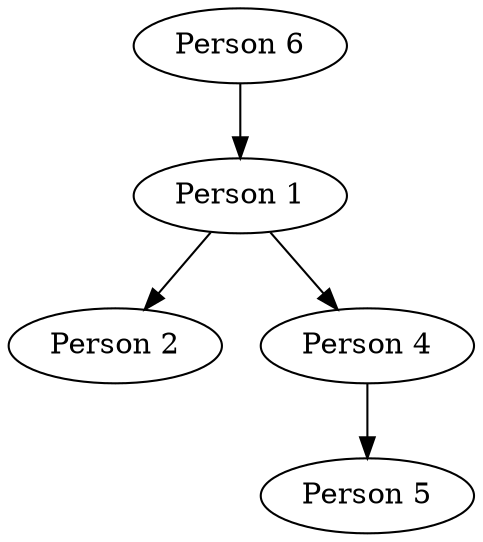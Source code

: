 // The Round Table
digraph "round-table" {
	1 [label="Person 1"]
	2 [label="Person 2"]
	4 [label="Person 4"]
	5 [label="Person 5"]
	6 [label="Person 6"]
	1 -> 2
	1 -> 4
	4 -> 5
	6 -> 1
}
